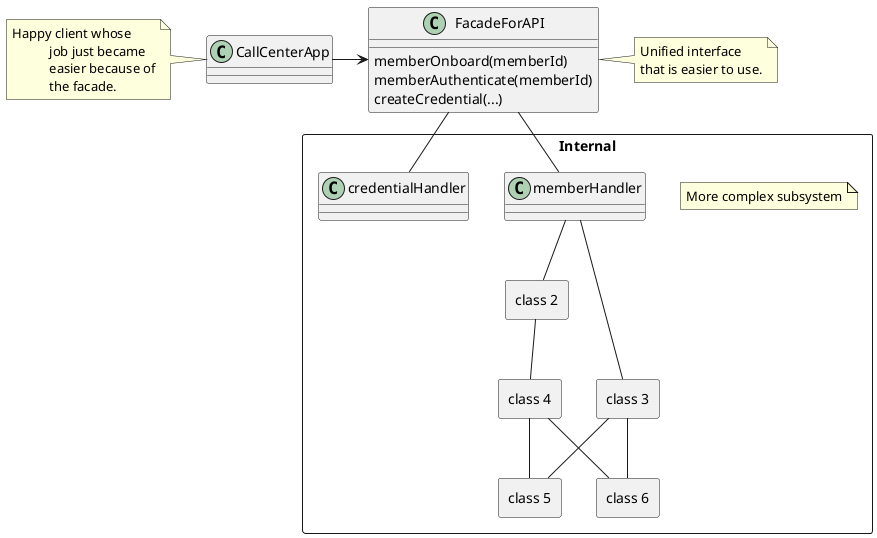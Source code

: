@startuml
class CallCenterApp
class FacadeForAPI {
  {method} memberOnboard(memberId)
  {method} memberAuthenticate(memberId)
  {method} createCredential(...)

}
CallCenterApp -> FacadeForAPI

package "Internal" <<rectangle>> {

note "More complex subsystem" as n1

FacadeForAPI -- "memberHandler"
FacadeForAPI -- "credentialHandler"

class memberHandler {

}

class "credentialHandler" {

}

package "class 2" <<rectangle>> {
}

package "class 3" <<rectangle>> {
}

package "class 4" <<rectangle>> {
}

package "class 5" <<rectangle>> {
}

package "class 6" <<rectangle>> {
}

"memberHandler" -- "class 2"
"memberHandler" -- "class 3"
"class 2" -- "class 4"
"class 3" -- "class 5"
"class 3" -- "class 6"
"class 4" -- "class 5"
"class 4" -- "class 6"
}

note left of CallCenterApp
Happy client whose
           job just became
           easier because of
           the facade.
end note

note right of FacadeForAPI
Unified interface
that is easier to use.
end note
@enduml